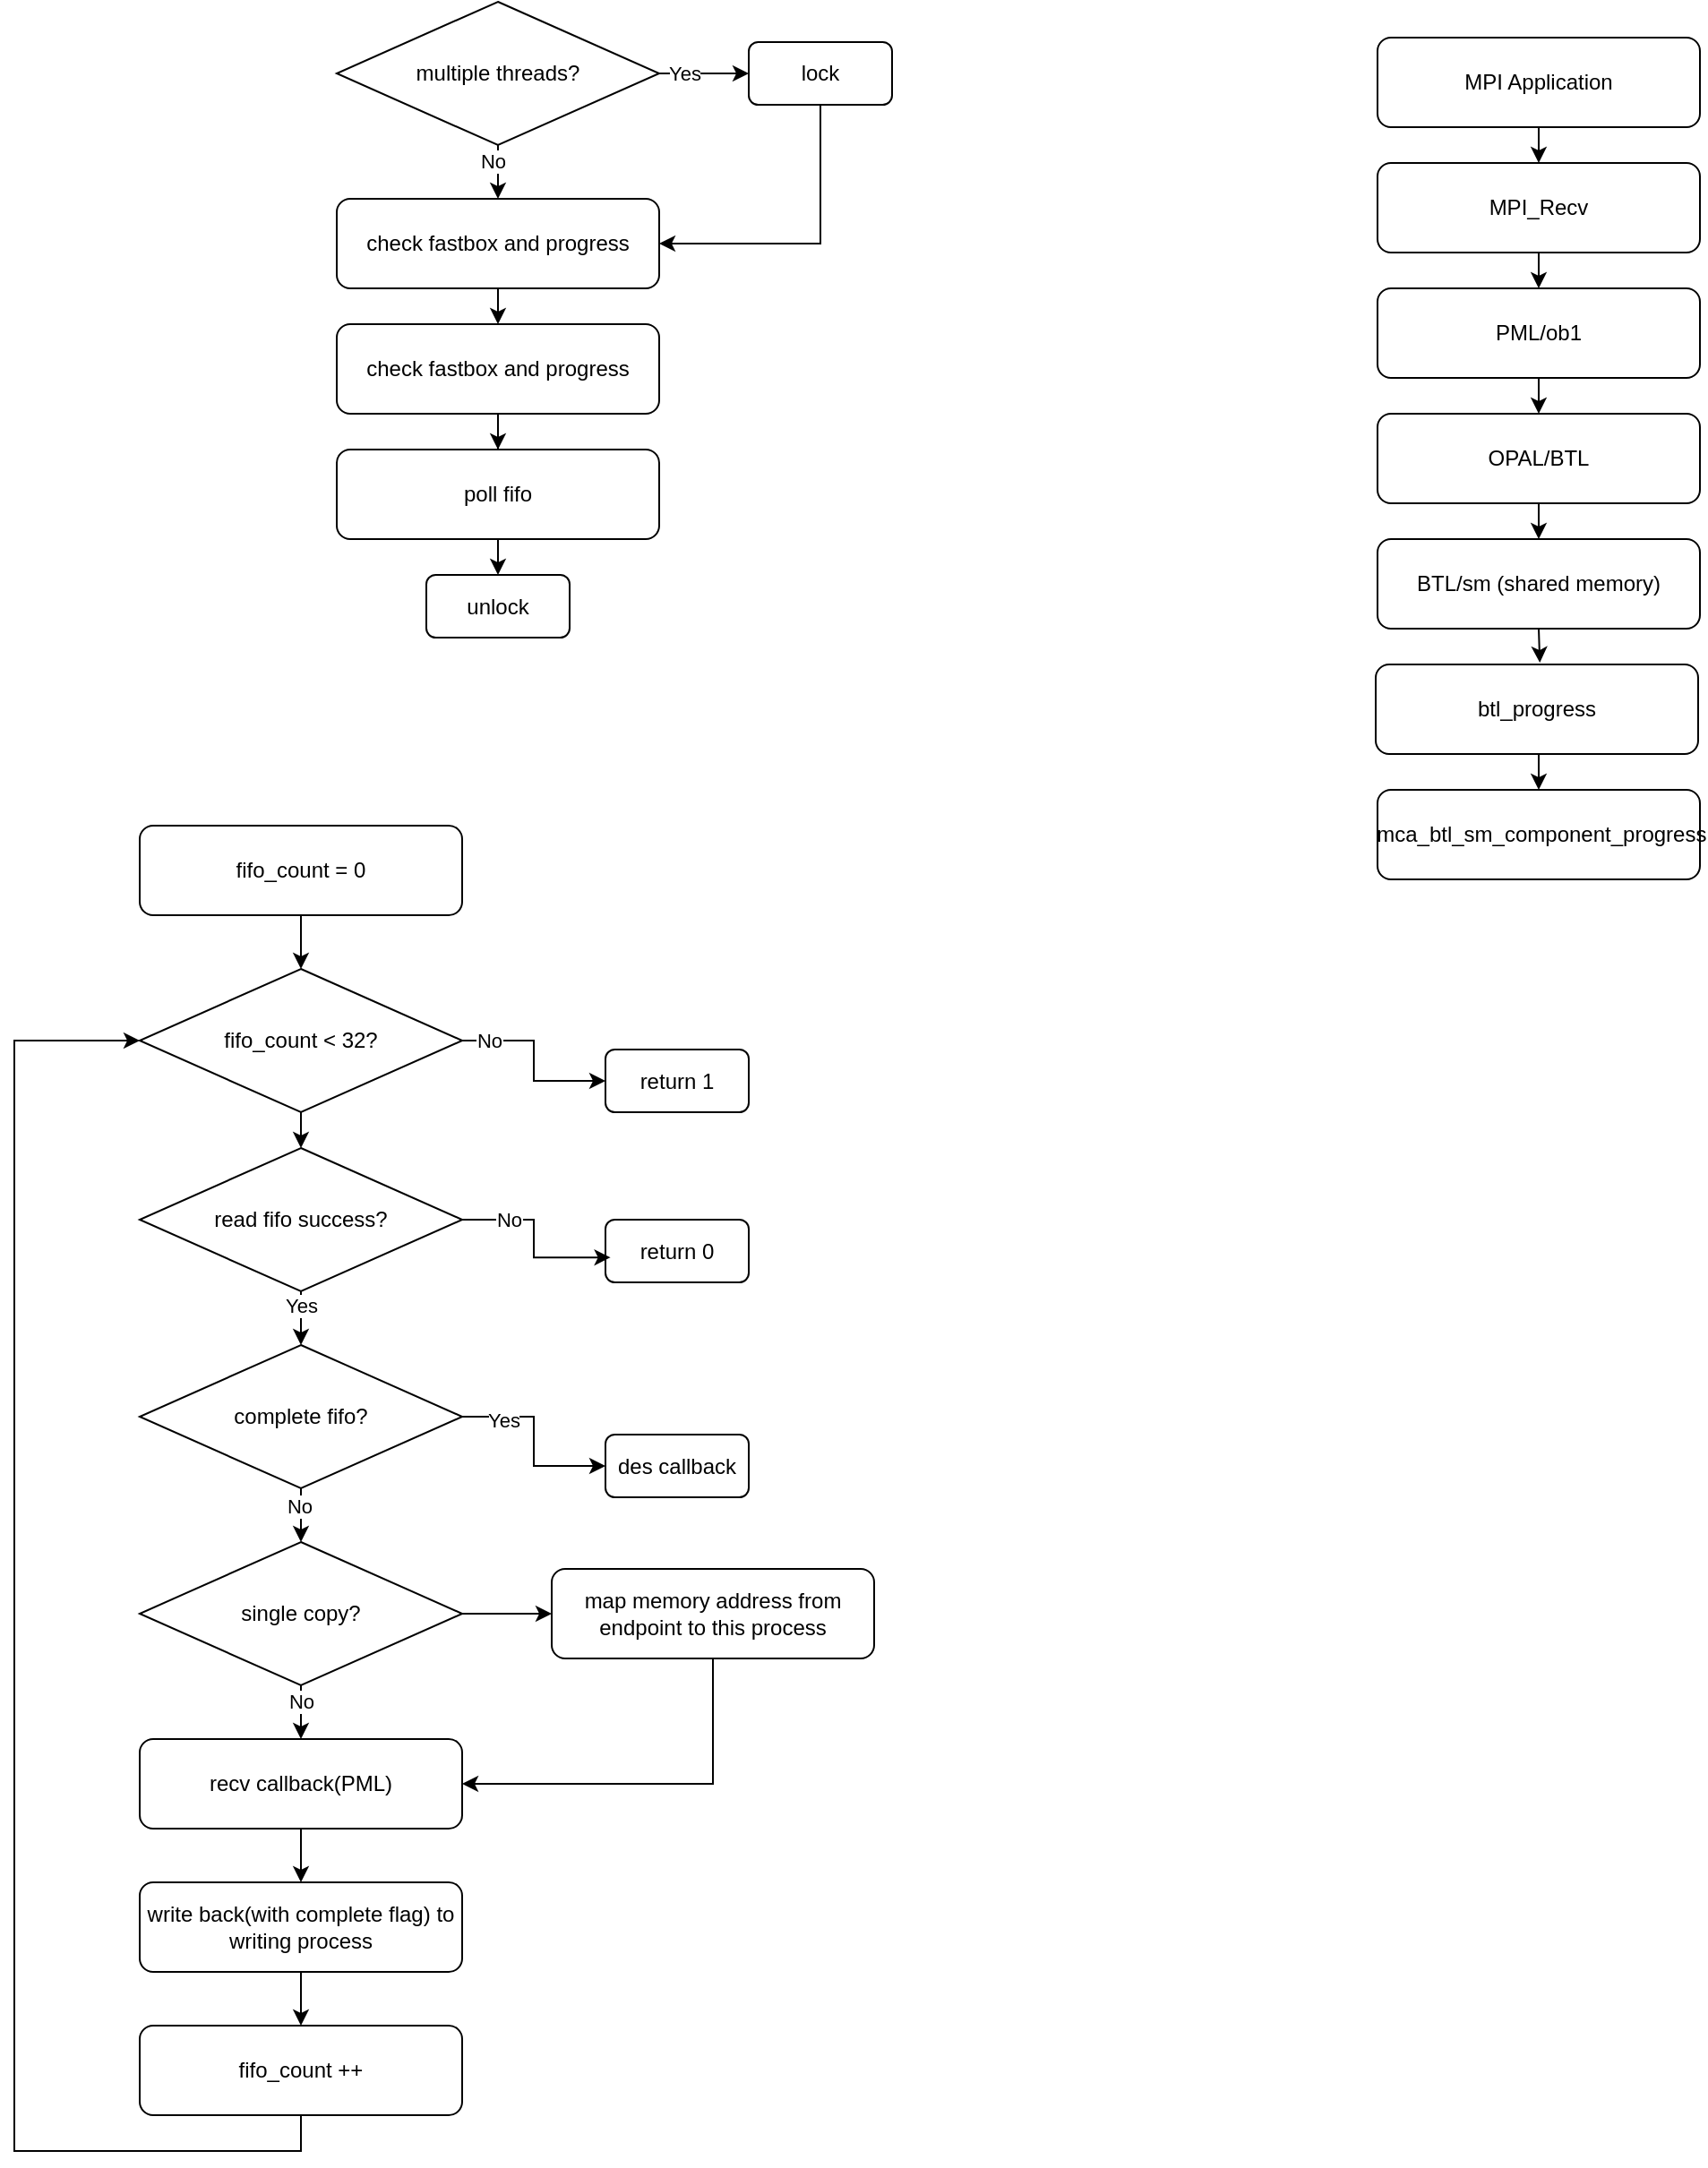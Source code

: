 <mxfile version="28.2.3">
  <diagram name="第 1 页" id="qFQFJwMu1FN717Uub-w1">
    <mxGraphModel dx="2909" dy="1573" grid="1" gridSize="10" guides="1" tooltips="1" connect="1" arrows="1" fold="1" page="1" pageScale="1" pageWidth="2339" pageHeight="3300" math="0" shadow="0">
      <root>
        <mxCell id="0" />
        <mxCell id="1" parent="0" />
        <mxCell id="BzUi3YhWm0vWecap3dS3-1" style="edgeStyle=orthogonalEdgeStyle;rounded=0;orthogonalLoop=1;jettySize=auto;html=1;exitX=0.5;exitY=1;exitDx=0;exitDy=0;entryX=0.5;entryY=0;entryDx=0;entryDy=0;fontFamily=Helvetica;fontSize=12;fontColor=default;" edge="1" parent="1" source="BzUi3YhWm0vWecap3dS3-2" target="BzUi3YhWm0vWecap3dS3-4">
          <mxGeometry relative="1" as="geometry" />
        </mxCell>
        <mxCell id="BzUi3YhWm0vWecap3dS3-2" value="MPI Application" style="rounded=1;whiteSpace=wrap;html=1;fillColor=none;" vertex="1" parent="1">
          <mxGeometry x="871" y="150" width="180" height="50" as="geometry" />
        </mxCell>
        <mxCell id="BzUi3YhWm0vWecap3dS3-3" style="edgeStyle=orthogonalEdgeStyle;rounded=0;orthogonalLoop=1;jettySize=auto;html=1;exitX=0.5;exitY=1;exitDx=0;exitDy=0;entryX=0.5;entryY=0;entryDx=0;entryDy=0;fontFamily=Helvetica;fontSize=12;fontColor=default;" edge="1" parent="1" source="BzUi3YhWm0vWecap3dS3-4" target="BzUi3YhWm0vWecap3dS3-6">
          <mxGeometry relative="1" as="geometry" />
        </mxCell>
        <mxCell id="BzUi3YhWm0vWecap3dS3-4" value="MPI_Recv" style="rounded=1;whiteSpace=wrap;html=1;fillColor=none;" vertex="1" parent="1">
          <mxGeometry x="871" y="220" width="180" height="50" as="geometry" />
        </mxCell>
        <mxCell id="BzUi3YhWm0vWecap3dS3-5" style="edgeStyle=orthogonalEdgeStyle;rounded=0;orthogonalLoop=1;jettySize=auto;html=1;exitX=0.5;exitY=1;exitDx=0;exitDy=0;entryX=0.5;entryY=0;entryDx=0;entryDy=0;fontFamily=Helvetica;fontSize=12;fontColor=default;" edge="1" parent="1" source="BzUi3YhWm0vWecap3dS3-6" target="BzUi3YhWm0vWecap3dS3-8">
          <mxGeometry relative="1" as="geometry" />
        </mxCell>
        <mxCell id="BzUi3YhWm0vWecap3dS3-6" value="PML/ob1" style="rounded=1;whiteSpace=wrap;html=1;fillColor=none;" vertex="1" parent="1">
          <mxGeometry x="871" y="290" width="180" height="50" as="geometry" />
        </mxCell>
        <mxCell id="BzUi3YhWm0vWecap3dS3-7" style="edgeStyle=orthogonalEdgeStyle;rounded=0;orthogonalLoop=1;jettySize=auto;html=1;exitX=0.5;exitY=1;exitDx=0;exitDy=0;entryX=0.5;entryY=0;entryDx=0;entryDy=0;fontFamily=Helvetica;fontSize=12;fontColor=default;" edge="1" parent="1" source="BzUi3YhWm0vWecap3dS3-8" target="BzUi3YhWm0vWecap3dS3-9">
          <mxGeometry relative="1" as="geometry" />
        </mxCell>
        <mxCell id="BzUi3YhWm0vWecap3dS3-8" value="OPAL/BTL" style="rounded=1;whiteSpace=wrap;html=1;fillColor=none;" vertex="1" parent="1">
          <mxGeometry x="871" y="360" width="180" height="50" as="geometry" />
        </mxCell>
        <mxCell id="BzUi3YhWm0vWecap3dS3-9" value="BTL/sm (shared memory)" style="rounded=1;whiteSpace=wrap;html=1;fillColor=none;" vertex="1" parent="1">
          <mxGeometry x="871" y="430" width="180" height="50" as="geometry" />
        </mxCell>
        <mxCell id="BzUi3YhWm0vWecap3dS3-10" style="edgeStyle=orthogonalEdgeStyle;rounded=0;orthogonalLoop=1;jettySize=auto;html=1;exitX=0.5;exitY=1;exitDx=0;exitDy=0;entryX=0.5;entryY=0;entryDx=0;entryDy=0;" edge="1" parent="1" source="BzUi3YhWm0vWecap3dS3-11" target="BzUi3YhWm0vWecap3dS3-12">
          <mxGeometry relative="1" as="geometry" />
        </mxCell>
        <mxCell id="BzUi3YhWm0vWecap3dS3-11" value="btl_progress" style="rounded=1;whiteSpace=wrap;html=1;fillColor=none;" vertex="1" parent="1">
          <mxGeometry x="870" y="500" width="180" height="50" as="geometry" />
        </mxCell>
        <mxCell id="BzUi3YhWm0vWecap3dS3-12" value="&amp;nbsp;mca_btl_sm_component_progress" style="rounded=1;whiteSpace=wrap;html=1;fillColor=none;" vertex="1" parent="1">
          <mxGeometry x="871" y="570" width="180" height="50" as="geometry" />
        </mxCell>
        <mxCell id="BzUi3YhWm0vWecap3dS3-13" style="edgeStyle=orthogonalEdgeStyle;rounded=0;orthogonalLoop=1;jettySize=auto;html=1;exitX=0.5;exitY=1;exitDx=0;exitDy=0;entryX=0.509;entryY=-0.02;entryDx=0;entryDy=0;entryPerimeter=0;" edge="1" parent="1" source="BzUi3YhWm0vWecap3dS3-9" target="BzUi3YhWm0vWecap3dS3-11">
          <mxGeometry relative="1" as="geometry" />
        </mxCell>
        <mxCell id="BzUi3YhWm0vWecap3dS3-20" style="edgeStyle=orthogonalEdgeStyle;rounded=0;orthogonalLoop=1;jettySize=auto;html=1;exitX=0.5;exitY=1;exitDx=0;exitDy=0;entryX=0.5;entryY=0;entryDx=0;entryDy=0;" edge="1" parent="1" source="BzUi3YhWm0vWecap3dS3-16" target="BzUi3YhWm0vWecap3dS3-17">
          <mxGeometry relative="1" as="geometry" />
        </mxCell>
        <mxCell id="BzUi3YhWm0vWecap3dS3-24" value="No" style="edgeLabel;html=1;align=center;verticalAlign=middle;resizable=0;points=[];" vertex="1" connectable="0" parent="BzUi3YhWm0vWecap3dS3-20">
          <mxGeometry x="-0.389" y="-3" relative="1" as="geometry">
            <mxPoint as="offset" />
          </mxGeometry>
        </mxCell>
        <mxCell id="BzUi3YhWm0vWecap3dS3-21" style="edgeStyle=orthogonalEdgeStyle;rounded=0;orthogonalLoop=1;jettySize=auto;html=1;exitX=1;exitY=0.5;exitDx=0;exitDy=0;entryX=0;entryY=0.5;entryDx=0;entryDy=0;" edge="1" parent="1" source="BzUi3YhWm0vWecap3dS3-16" target="BzUi3YhWm0vWecap3dS3-18">
          <mxGeometry relative="1" as="geometry" />
        </mxCell>
        <mxCell id="BzUi3YhWm0vWecap3dS3-23" value="Yes" style="edgeLabel;html=1;align=center;verticalAlign=middle;resizable=0;points=[];" vertex="1" connectable="0" parent="BzUi3YhWm0vWecap3dS3-21">
          <mxGeometry x="-0.432" relative="1" as="geometry">
            <mxPoint as="offset" />
          </mxGeometry>
        </mxCell>
        <mxCell id="BzUi3YhWm0vWecap3dS3-16" value="multiple threads?" style="rhombus;whiteSpace=wrap;html=1;fillColor=none;" vertex="1" parent="1">
          <mxGeometry x="290" y="130" width="180" height="80" as="geometry" />
        </mxCell>
        <mxCell id="BzUi3YhWm0vWecap3dS3-29" style="edgeStyle=orthogonalEdgeStyle;rounded=0;orthogonalLoop=1;jettySize=auto;html=1;exitX=0.5;exitY=1;exitDx=0;exitDy=0;entryX=0.5;entryY=0;entryDx=0;entryDy=0;" edge="1" parent="1" source="BzUi3YhWm0vWecap3dS3-17" target="BzUi3YhWm0vWecap3dS3-25">
          <mxGeometry relative="1" as="geometry" />
        </mxCell>
        <mxCell id="BzUi3YhWm0vWecap3dS3-17" value="check fastbox and progress" style="rounded=1;whiteSpace=wrap;html=1;fillColor=none;" vertex="1" parent="1">
          <mxGeometry x="290" y="240" width="180" height="50" as="geometry" />
        </mxCell>
        <mxCell id="BzUi3YhWm0vWecap3dS3-22" style="edgeStyle=orthogonalEdgeStyle;rounded=0;orthogonalLoop=1;jettySize=auto;html=1;exitX=0.5;exitY=1;exitDx=0;exitDy=0;entryX=1;entryY=0.5;entryDx=0;entryDy=0;" edge="1" parent="1" source="BzUi3YhWm0vWecap3dS3-18" target="BzUi3YhWm0vWecap3dS3-17">
          <mxGeometry relative="1" as="geometry" />
        </mxCell>
        <mxCell id="BzUi3YhWm0vWecap3dS3-18" value="lock" style="rounded=1;whiteSpace=wrap;html=1;fillColor=none;" vertex="1" parent="1">
          <mxGeometry x="520" y="152.5" width="80" height="35" as="geometry" />
        </mxCell>
        <mxCell id="BzUi3YhWm0vWecap3dS3-19" style="edgeStyle=orthogonalEdgeStyle;rounded=0;orthogonalLoop=1;jettySize=auto;html=1;exitX=0.5;exitY=1;exitDx=0;exitDy=0;" edge="1" parent="1" source="BzUi3YhWm0vWecap3dS3-18" target="BzUi3YhWm0vWecap3dS3-18">
          <mxGeometry relative="1" as="geometry" />
        </mxCell>
        <mxCell id="BzUi3YhWm0vWecap3dS3-30" style="edgeStyle=orthogonalEdgeStyle;rounded=0;orthogonalLoop=1;jettySize=auto;html=1;exitX=0.5;exitY=1;exitDx=0;exitDy=0;" edge="1" parent="1" source="BzUi3YhWm0vWecap3dS3-25" target="BzUi3YhWm0vWecap3dS3-26">
          <mxGeometry relative="1" as="geometry" />
        </mxCell>
        <mxCell id="BzUi3YhWm0vWecap3dS3-25" value="check fastbox and progress" style="rounded=1;whiteSpace=wrap;html=1;fillColor=none;" vertex="1" parent="1">
          <mxGeometry x="290" y="310" width="180" height="50" as="geometry" />
        </mxCell>
        <mxCell id="BzUi3YhWm0vWecap3dS3-31" style="edgeStyle=orthogonalEdgeStyle;rounded=0;orthogonalLoop=1;jettySize=auto;html=1;exitX=0.5;exitY=1;exitDx=0;exitDy=0;entryX=0.5;entryY=0;entryDx=0;entryDy=0;" edge="1" parent="1" source="BzUi3YhWm0vWecap3dS3-26" target="BzUi3YhWm0vWecap3dS3-27">
          <mxGeometry relative="1" as="geometry" />
        </mxCell>
        <mxCell id="BzUi3YhWm0vWecap3dS3-26" value="poll fifo" style="rounded=1;whiteSpace=wrap;html=1;fillColor=none;" vertex="1" parent="1">
          <mxGeometry x="290" y="380" width="180" height="50" as="geometry" />
        </mxCell>
        <mxCell id="BzUi3YhWm0vWecap3dS3-27" value="unlock" style="rounded=1;whiteSpace=wrap;html=1;fillColor=none;" vertex="1" parent="1">
          <mxGeometry x="340" y="450" width="80" height="35" as="geometry" />
        </mxCell>
        <mxCell id="BzUi3YhWm0vWecap3dS3-34" style="edgeStyle=orthogonalEdgeStyle;rounded=0;orthogonalLoop=1;jettySize=auto;html=1;exitX=0.5;exitY=1;exitDx=0;exitDy=0;entryX=0.5;entryY=0;entryDx=0;entryDy=0;" edge="1" parent="1" source="BzUi3YhWm0vWecap3dS3-32" target="BzUi3YhWm0vWecap3dS3-33">
          <mxGeometry relative="1" as="geometry" />
        </mxCell>
        <mxCell id="BzUi3YhWm0vWecap3dS3-32" value="fifo_count = 0" style="rounded=1;whiteSpace=wrap;html=1;fillColor=none;" vertex="1" parent="1">
          <mxGeometry x="180" y="590" width="180" height="50" as="geometry" />
        </mxCell>
        <mxCell id="BzUi3YhWm0vWecap3dS3-37" style="edgeStyle=orthogonalEdgeStyle;rounded=0;orthogonalLoop=1;jettySize=auto;html=1;exitX=1;exitY=0.5;exitDx=0;exitDy=0;" edge="1" parent="1" source="BzUi3YhWm0vWecap3dS3-33" target="BzUi3YhWm0vWecap3dS3-36">
          <mxGeometry relative="1" as="geometry" />
        </mxCell>
        <mxCell id="BzUi3YhWm0vWecap3dS3-74" value="No" style="edgeLabel;html=1;align=center;verticalAlign=middle;resizable=0;points=[];" vertex="1" connectable="0" parent="BzUi3YhWm0vWecap3dS3-37">
          <mxGeometry x="-0.71" relative="1" as="geometry">
            <mxPoint as="offset" />
          </mxGeometry>
        </mxCell>
        <mxCell id="BzUi3YhWm0vWecap3dS3-40" style="edgeStyle=orthogonalEdgeStyle;rounded=0;orthogonalLoop=1;jettySize=auto;html=1;exitX=0.5;exitY=1;exitDx=0;exitDy=0;entryX=0.5;entryY=0;entryDx=0;entryDy=0;" edge="1" parent="1" source="BzUi3YhWm0vWecap3dS3-33" target="BzUi3YhWm0vWecap3dS3-39">
          <mxGeometry relative="1" as="geometry" />
        </mxCell>
        <mxCell id="BzUi3YhWm0vWecap3dS3-33" value="fifo_count &amp;lt; 32?" style="rhombus;whiteSpace=wrap;html=1;fillColor=none;" vertex="1" parent="1">
          <mxGeometry x="180" y="670" width="180" height="80" as="geometry" />
        </mxCell>
        <mxCell id="BzUi3YhWm0vWecap3dS3-36" value="return 1" style="rounded=1;whiteSpace=wrap;html=1;fillColor=none;" vertex="1" parent="1">
          <mxGeometry x="440" y="715" width="80" height="35" as="geometry" />
        </mxCell>
        <mxCell id="BzUi3YhWm0vWecap3dS3-41" style="edgeStyle=orthogonalEdgeStyle;rounded=0;orthogonalLoop=1;jettySize=auto;html=1;exitX=0.5;exitY=1;exitDx=0;exitDy=0;entryX=0.5;entryY=0;entryDx=0;entryDy=0;" edge="1" parent="1" source="BzUi3YhWm0vWecap3dS3-39">
          <mxGeometry relative="1" as="geometry">
            <mxPoint x="270.0" y="880.0" as="targetPoint" />
          </mxGeometry>
        </mxCell>
        <mxCell id="BzUi3YhWm0vWecap3dS3-47" value="Yes" style="edgeLabel;html=1;align=center;verticalAlign=middle;resizable=0;points=[];" vertex="1" connectable="0" parent="BzUi3YhWm0vWecap3dS3-41">
          <mxGeometry x="-0.456" relative="1" as="geometry">
            <mxPoint as="offset" />
          </mxGeometry>
        </mxCell>
        <mxCell id="BzUi3YhWm0vWecap3dS3-39" value="read fifo success?" style="rhombus;whiteSpace=wrap;html=1;fillColor=none;" vertex="1" parent="1">
          <mxGeometry x="180" y="770" width="180" height="80" as="geometry" />
        </mxCell>
        <mxCell id="BzUi3YhWm0vWecap3dS3-52" value="return 0" style="rounded=1;whiteSpace=wrap;html=1;fillColor=none;" vertex="1" parent="1">
          <mxGeometry x="440" y="810" width="80" height="35" as="geometry" />
        </mxCell>
        <mxCell id="BzUi3YhWm0vWecap3dS3-54" style="edgeStyle=orthogonalEdgeStyle;rounded=0;orthogonalLoop=1;jettySize=auto;html=1;exitX=1;exitY=0.5;exitDx=0;exitDy=0;entryX=0.035;entryY=0.603;entryDx=0;entryDy=0;entryPerimeter=0;" edge="1" parent="1" source="BzUi3YhWm0vWecap3dS3-39" target="BzUi3YhWm0vWecap3dS3-52">
          <mxGeometry relative="1" as="geometry" />
        </mxCell>
        <mxCell id="BzUi3YhWm0vWecap3dS3-73" value="No" style="edgeLabel;html=1;align=center;verticalAlign=middle;resizable=0;points=[];" vertex="1" connectable="0" parent="BzUi3YhWm0vWecap3dS3-54">
          <mxGeometry x="-0.501" relative="1" as="geometry">
            <mxPoint as="offset" />
          </mxGeometry>
        </mxCell>
        <mxCell id="BzUi3YhWm0vWecap3dS3-58" style="edgeStyle=orthogonalEdgeStyle;rounded=0;orthogonalLoop=1;jettySize=auto;html=1;exitX=0.5;exitY=1;exitDx=0;exitDy=0;entryX=0.5;entryY=0;entryDx=0;entryDy=0;" edge="1" parent="1" source="BzUi3YhWm0vWecap3dS3-55" target="BzUi3YhWm0vWecap3dS3-57">
          <mxGeometry relative="1" as="geometry" />
        </mxCell>
        <mxCell id="BzUi3YhWm0vWecap3dS3-59" value="No" style="edgeLabel;html=1;align=center;verticalAlign=middle;resizable=0;points=[];" vertex="1" connectable="0" parent="BzUi3YhWm0vWecap3dS3-58">
          <mxGeometry x="-0.425" relative="1" as="geometry">
            <mxPoint as="offset" />
          </mxGeometry>
        </mxCell>
        <mxCell id="BzUi3YhWm0vWecap3dS3-62" style="edgeStyle=orthogonalEdgeStyle;rounded=0;orthogonalLoop=1;jettySize=auto;html=1;exitX=1;exitY=0.5;exitDx=0;exitDy=0;entryX=0;entryY=0.5;entryDx=0;entryDy=0;" edge="1" parent="1" source="BzUi3YhWm0vWecap3dS3-55" target="BzUi3YhWm0vWecap3dS3-61">
          <mxGeometry relative="1" as="geometry" />
        </mxCell>
        <mxCell id="BzUi3YhWm0vWecap3dS3-55" value="single copy?" style="rhombus;whiteSpace=wrap;html=1;fillColor=none;" vertex="1" parent="1">
          <mxGeometry x="180" y="990" width="180" height="80" as="geometry" />
        </mxCell>
        <mxCell id="BzUi3YhWm0vWecap3dS3-65" style="edgeStyle=orthogonalEdgeStyle;rounded=0;orthogonalLoop=1;jettySize=auto;html=1;exitX=0.5;exitY=1;exitDx=0;exitDy=0;entryX=0.5;entryY=0;entryDx=0;entryDy=0;" edge="1" parent="1" source="BzUi3YhWm0vWecap3dS3-57" target="BzUi3YhWm0vWecap3dS3-64">
          <mxGeometry relative="1" as="geometry" />
        </mxCell>
        <mxCell id="BzUi3YhWm0vWecap3dS3-57" value="recv callback(PML)" style="rounded=1;whiteSpace=wrap;html=1;fillColor=none;" vertex="1" parent="1">
          <mxGeometry x="180" y="1100" width="180" height="50" as="geometry" />
        </mxCell>
        <mxCell id="BzUi3YhWm0vWecap3dS3-63" style="edgeStyle=orthogonalEdgeStyle;rounded=0;orthogonalLoop=1;jettySize=auto;html=1;exitX=0.5;exitY=1;exitDx=0;exitDy=0;entryX=1;entryY=0.5;entryDx=0;entryDy=0;" edge="1" parent="1" source="BzUi3YhWm0vWecap3dS3-61" target="BzUi3YhWm0vWecap3dS3-57">
          <mxGeometry relative="1" as="geometry" />
        </mxCell>
        <mxCell id="BzUi3YhWm0vWecap3dS3-61" value="map memory address from endpoint to this process" style="rounded=1;whiteSpace=wrap;html=1;fillColor=none;" vertex="1" parent="1">
          <mxGeometry x="410" y="1005" width="180" height="50" as="geometry" />
        </mxCell>
        <mxCell id="BzUi3YhWm0vWecap3dS3-76" style="edgeStyle=orthogonalEdgeStyle;rounded=0;orthogonalLoop=1;jettySize=auto;html=1;exitX=0.5;exitY=1;exitDx=0;exitDy=0;entryX=0.5;entryY=0;entryDx=0;entryDy=0;" edge="1" parent="1" source="BzUi3YhWm0vWecap3dS3-64" target="BzUi3YhWm0vWecap3dS3-75">
          <mxGeometry relative="1" as="geometry" />
        </mxCell>
        <mxCell id="BzUi3YhWm0vWecap3dS3-64" value="write back(with complete flag) to writing process" style="rounded=1;whiteSpace=wrap;html=1;fillColor=none;" vertex="1" parent="1">
          <mxGeometry x="180" y="1180" width="180" height="50" as="geometry" />
        </mxCell>
        <mxCell id="BzUi3YhWm0vWecap3dS3-68" style="edgeStyle=orthogonalEdgeStyle;rounded=0;orthogonalLoop=1;jettySize=auto;html=1;exitX=0.5;exitY=1;exitDx=0;exitDy=0;entryX=0.5;entryY=0;entryDx=0;entryDy=0;" edge="1" parent="1" source="BzUi3YhWm0vWecap3dS3-66" target="BzUi3YhWm0vWecap3dS3-55">
          <mxGeometry relative="1" as="geometry" />
        </mxCell>
        <mxCell id="BzUi3YhWm0vWecap3dS3-71" value="No" style="edgeLabel;html=1;align=center;verticalAlign=middle;resizable=0;points=[];" vertex="1" connectable="0" parent="BzUi3YhWm0vWecap3dS3-68">
          <mxGeometry x="-0.347" y="-1" relative="1" as="geometry">
            <mxPoint as="offset" />
          </mxGeometry>
        </mxCell>
        <mxCell id="BzUi3YhWm0vWecap3dS3-70" style="edgeStyle=orthogonalEdgeStyle;rounded=0;orthogonalLoop=1;jettySize=auto;html=1;exitX=1;exitY=0.5;exitDx=0;exitDy=0;entryX=0;entryY=0.5;entryDx=0;entryDy=0;" edge="1" parent="1" source="BzUi3YhWm0vWecap3dS3-66" target="BzUi3YhWm0vWecap3dS3-69">
          <mxGeometry relative="1" as="geometry" />
        </mxCell>
        <mxCell id="BzUi3YhWm0vWecap3dS3-72" value="Yes" style="edgeLabel;html=1;align=center;verticalAlign=middle;resizable=0;points=[];" vertex="1" connectable="0" parent="BzUi3YhWm0vWecap3dS3-70">
          <mxGeometry x="-0.582" y="-2" relative="1" as="geometry">
            <mxPoint as="offset" />
          </mxGeometry>
        </mxCell>
        <mxCell id="BzUi3YhWm0vWecap3dS3-66" value="complete fifo?" style="rhombus;whiteSpace=wrap;html=1;fillColor=none;" vertex="1" parent="1">
          <mxGeometry x="180" y="880" width="180" height="80" as="geometry" />
        </mxCell>
        <mxCell id="BzUi3YhWm0vWecap3dS3-69" value="des callback" style="rounded=1;whiteSpace=wrap;html=1;fillColor=none;" vertex="1" parent="1">
          <mxGeometry x="440" y="930" width="80" height="35" as="geometry" />
        </mxCell>
        <mxCell id="BzUi3YhWm0vWecap3dS3-77" style="edgeStyle=orthogonalEdgeStyle;rounded=0;orthogonalLoop=1;jettySize=auto;html=1;exitX=0.5;exitY=1;exitDx=0;exitDy=0;" edge="1" parent="1" source="BzUi3YhWm0vWecap3dS3-75" target="BzUi3YhWm0vWecap3dS3-33">
          <mxGeometry relative="1" as="geometry">
            <Array as="points">
              <mxPoint x="270" y="1330" />
              <mxPoint x="110" y="1330" />
              <mxPoint x="110" y="710" />
            </Array>
          </mxGeometry>
        </mxCell>
        <mxCell id="BzUi3YhWm0vWecap3dS3-75" value="fifo_count ++" style="rounded=1;whiteSpace=wrap;html=1;fillColor=none;" vertex="1" parent="1">
          <mxGeometry x="180" y="1260" width="180" height="50" as="geometry" />
        </mxCell>
      </root>
    </mxGraphModel>
  </diagram>
</mxfile>
